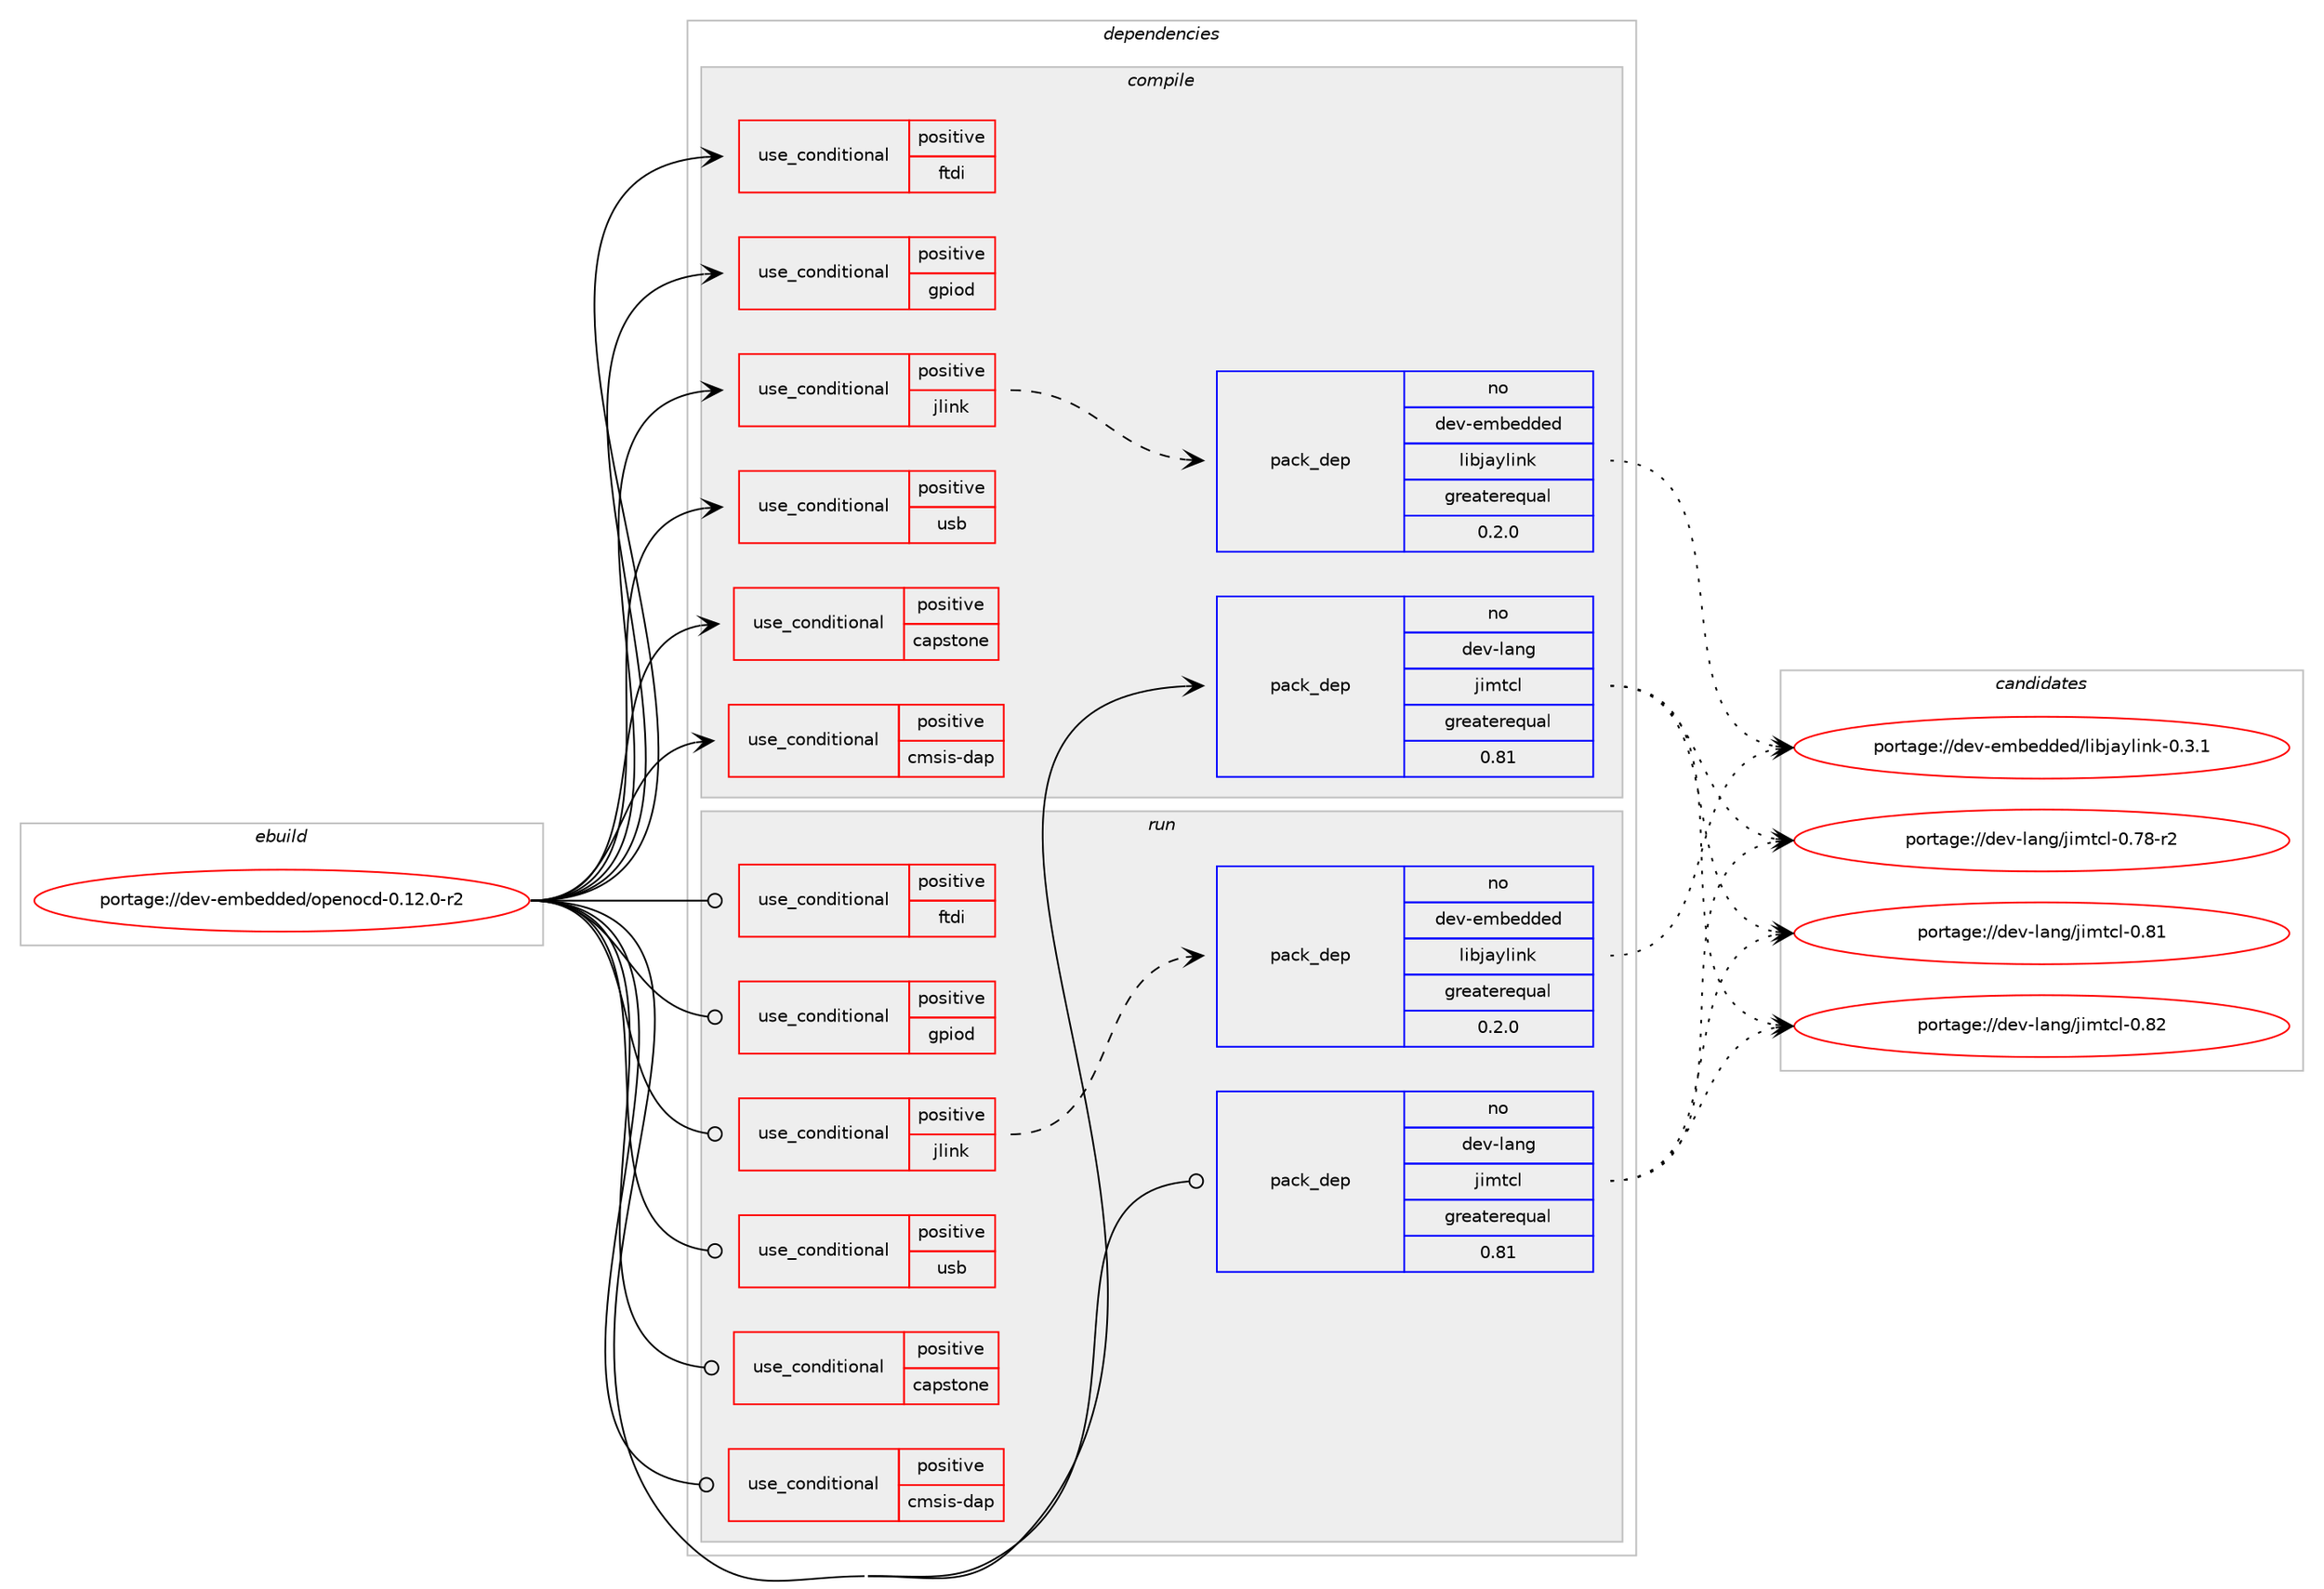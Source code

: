 digraph prolog {

# *************
# Graph options
# *************

newrank=true;
concentrate=true;
compound=true;
graph [rankdir=LR,fontname=Helvetica,fontsize=10,ranksep=1.5];#, ranksep=2.5, nodesep=0.2];
edge  [arrowhead=vee];
node  [fontname=Helvetica,fontsize=10];

# **********
# The ebuild
# **********

subgraph cluster_leftcol {
color=gray;
rank=same;
label=<<i>ebuild</i>>;
id [label="portage://dev-embedded/openocd-0.12.0-r2", color=red, width=4, href="../dev-embedded/openocd-0.12.0-r2.svg"];
}

# ****************
# The dependencies
# ****************

subgraph cluster_midcol {
color=gray;
label=<<i>dependencies</i>>;
subgraph cluster_compile {
fillcolor="#eeeeee";
style=filled;
label=<<i>compile</i>>;
subgraph cond18887 {
dependency33205 [label=<<TABLE BORDER="0" CELLBORDER="1" CELLSPACING="0" CELLPADDING="4"><TR><TD ROWSPAN="3" CELLPADDING="10">use_conditional</TD></TR><TR><TD>positive</TD></TR><TR><TD>capstone</TD></TR></TABLE>>, shape=none, color=red];
# *** BEGIN UNKNOWN DEPENDENCY TYPE (TODO) ***
# dependency33205 -> package_dependency(portage://dev-embedded/openocd-0.12.0-r2,install,no,dev-libs,capstone,none,[,,],[],[])
# *** END UNKNOWN DEPENDENCY TYPE (TODO) ***

}
id:e -> dependency33205:w [weight=20,style="solid",arrowhead="vee"];
subgraph cond18888 {
dependency33206 [label=<<TABLE BORDER="0" CELLBORDER="1" CELLSPACING="0" CELLPADDING="4"><TR><TD ROWSPAN="3" CELLPADDING="10">use_conditional</TD></TR><TR><TD>positive</TD></TR><TR><TD>cmsis-dap</TD></TR></TABLE>>, shape=none, color=red];
# *** BEGIN UNKNOWN DEPENDENCY TYPE (TODO) ***
# dependency33206 -> package_dependency(portage://dev-embedded/openocd-0.12.0-r2,install,no,dev-libs,hidapi,none,[,,],[],[])
# *** END UNKNOWN DEPENDENCY TYPE (TODO) ***

}
id:e -> dependency33206:w [weight=20,style="solid",arrowhead="vee"];
subgraph cond18889 {
dependency33207 [label=<<TABLE BORDER="0" CELLBORDER="1" CELLSPACING="0" CELLPADDING="4"><TR><TD ROWSPAN="3" CELLPADDING="10">use_conditional</TD></TR><TR><TD>positive</TD></TR><TR><TD>ftdi</TD></TR></TABLE>>, shape=none, color=red];
# *** BEGIN UNKNOWN DEPENDENCY TYPE (TODO) ***
# dependency33207 -> package_dependency(portage://dev-embedded/openocd-0.12.0-r2,install,no,dev-embedded,libftdi,none,[,,],any_same_slot,[])
# *** END UNKNOWN DEPENDENCY TYPE (TODO) ***

}
id:e -> dependency33207:w [weight=20,style="solid",arrowhead="vee"];
subgraph cond18890 {
dependency33208 [label=<<TABLE BORDER="0" CELLBORDER="1" CELLSPACING="0" CELLPADDING="4"><TR><TD ROWSPAN="3" CELLPADDING="10">use_conditional</TD></TR><TR><TD>positive</TD></TR><TR><TD>gpiod</TD></TR></TABLE>>, shape=none, color=red];
# *** BEGIN UNKNOWN DEPENDENCY TYPE (TODO) ***
# dependency33208 -> package_dependency(portage://dev-embedded/openocd-0.12.0-r2,install,no,dev-libs,libgpiod,none,[,,],[slot(0),subslot(2)],[])
# *** END UNKNOWN DEPENDENCY TYPE (TODO) ***

}
id:e -> dependency33208:w [weight=20,style="solid",arrowhead="vee"];
subgraph cond18891 {
dependency33209 [label=<<TABLE BORDER="0" CELLBORDER="1" CELLSPACING="0" CELLPADDING="4"><TR><TD ROWSPAN="3" CELLPADDING="10">use_conditional</TD></TR><TR><TD>positive</TD></TR><TR><TD>jlink</TD></TR></TABLE>>, shape=none, color=red];
subgraph pack13396 {
dependency33210 [label=<<TABLE BORDER="0" CELLBORDER="1" CELLSPACING="0" CELLPADDING="4" WIDTH="220"><TR><TD ROWSPAN="6" CELLPADDING="30">pack_dep</TD></TR><TR><TD WIDTH="110">no</TD></TR><TR><TD>dev-embedded</TD></TR><TR><TD>libjaylink</TD></TR><TR><TD>greaterequal</TD></TR><TR><TD>0.2.0</TD></TR></TABLE>>, shape=none, color=blue];
}
dependency33209:e -> dependency33210:w [weight=20,style="dashed",arrowhead="vee"];
}
id:e -> dependency33209:w [weight=20,style="solid",arrowhead="vee"];
subgraph cond18892 {
dependency33211 [label=<<TABLE BORDER="0" CELLBORDER="1" CELLSPACING="0" CELLPADDING="4"><TR><TD ROWSPAN="3" CELLPADDING="10">use_conditional</TD></TR><TR><TD>positive</TD></TR><TR><TD>usb</TD></TR></TABLE>>, shape=none, color=red];
# *** BEGIN UNKNOWN DEPENDENCY TYPE (TODO) ***
# dependency33211 -> package_dependency(portage://dev-embedded/openocd-0.12.0-r2,install,no,virtual,libusb,none,[,,],[slot(1)],[])
# *** END UNKNOWN DEPENDENCY TYPE (TODO) ***

}
id:e -> dependency33211:w [weight=20,style="solid",arrowhead="vee"];
# *** BEGIN UNKNOWN DEPENDENCY TYPE (TODO) ***
# id -> package_dependency(portage://dev-embedded/openocd-0.12.0-r2,install,no,acct-group,plugdev,none,[,,],[],[])
# *** END UNKNOWN DEPENDENCY TYPE (TODO) ***

subgraph pack13397 {
dependency33212 [label=<<TABLE BORDER="0" CELLBORDER="1" CELLSPACING="0" CELLPADDING="4" WIDTH="220"><TR><TD ROWSPAN="6" CELLPADDING="30">pack_dep</TD></TR><TR><TD WIDTH="110">no</TD></TR><TR><TD>dev-lang</TD></TR><TR><TD>jimtcl</TD></TR><TR><TD>greaterequal</TD></TR><TR><TD>0.81</TD></TR></TABLE>>, shape=none, color=blue];
}
id:e -> dependency33212:w [weight=20,style="solid",arrowhead="vee"];
}
subgraph cluster_compileandrun {
fillcolor="#eeeeee";
style=filled;
label=<<i>compile and run</i>>;
}
subgraph cluster_run {
fillcolor="#eeeeee";
style=filled;
label=<<i>run</i>>;
subgraph cond18893 {
dependency33213 [label=<<TABLE BORDER="0" CELLBORDER="1" CELLSPACING="0" CELLPADDING="4"><TR><TD ROWSPAN="3" CELLPADDING="10">use_conditional</TD></TR><TR><TD>positive</TD></TR><TR><TD>capstone</TD></TR></TABLE>>, shape=none, color=red];
# *** BEGIN UNKNOWN DEPENDENCY TYPE (TODO) ***
# dependency33213 -> package_dependency(portage://dev-embedded/openocd-0.12.0-r2,run,no,dev-libs,capstone,none,[,,],[],[])
# *** END UNKNOWN DEPENDENCY TYPE (TODO) ***

}
id:e -> dependency33213:w [weight=20,style="solid",arrowhead="odot"];
subgraph cond18894 {
dependency33214 [label=<<TABLE BORDER="0" CELLBORDER="1" CELLSPACING="0" CELLPADDING="4"><TR><TD ROWSPAN="3" CELLPADDING="10">use_conditional</TD></TR><TR><TD>positive</TD></TR><TR><TD>cmsis-dap</TD></TR></TABLE>>, shape=none, color=red];
# *** BEGIN UNKNOWN DEPENDENCY TYPE (TODO) ***
# dependency33214 -> package_dependency(portage://dev-embedded/openocd-0.12.0-r2,run,no,dev-libs,hidapi,none,[,,],[],[])
# *** END UNKNOWN DEPENDENCY TYPE (TODO) ***

}
id:e -> dependency33214:w [weight=20,style="solid",arrowhead="odot"];
subgraph cond18895 {
dependency33215 [label=<<TABLE BORDER="0" CELLBORDER="1" CELLSPACING="0" CELLPADDING="4"><TR><TD ROWSPAN="3" CELLPADDING="10">use_conditional</TD></TR><TR><TD>positive</TD></TR><TR><TD>ftdi</TD></TR></TABLE>>, shape=none, color=red];
# *** BEGIN UNKNOWN DEPENDENCY TYPE (TODO) ***
# dependency33215 -> package_dependency(portage://dev-embedded/openocd-0.12.0-r2,run,no,dev-embedded,libftdi,none,[,,],any_same_slot,[])
# *** END UNKNOWN DEPENDENCY TYPE (TODO) ***

}
id:e -> dependency33215:w [weight=20,style="solid",arrowhead="odot"];
subgraph cond18896 {
dependency33216 [label=<<TABLE BORDER="0" CELLBORDER="1" CELLSPACING="0" CELLPADDING="4"><TR><TD ROWSPAN="3" CELLPADDING="10">use_conditional</TD></TR><TR><TD>positive</TD></TR><TR><TD>gpiod</TD></TR></TABLE>>, shape=none, color=red];
# *** BEGIN UNKNOWN DEPENDENCY TYPE (TODO) ***
# dependency33216 -> package_dependency(portage://dev-embedded/openocd-0.12.0-r2,run,no,dev-libs,libgpiod,none,[,,],[slot(0),subslot(2)],[])
# *** END UNKNOWN DEPENDENCY TYPE (TODO) ***

}
id:e -> dependency33216:w [weight=20,style="solid",arrowhead="odot"];
subgraph cond18897 {
dependency33217 [label=<<TABLE BORDER="0" CELLBORDER="1" CELLSPACING="0" CELLPADDING="4"><TR><TD ROWSPAN="3" CELLPADDING="10">use_conditional</TD></TR><TR><TD>positive</TD></TR><TR><TD>jlink</TD></TR></TABLE>>, shape=none, color=red];
subgraph pack13398 {
dependency33218 [label=<<TABLE BORDER="0" CELLBORDER="1" CELLSPACING="0" CELLPADDING="4" WIDTH="220"><TR><TD ROWSPAN="6" CELLPADDING="30">pack_dep</TD></TR><TR><TD WIDTH="110">no</TD></TR><TR><TD>dev-embedded</TD></TR><TR><TD>libjaylink</TD></TR><TR><TD>greaterequal</TD></TR><TR><TD>0.2.0</TD></TR></TABLE>>, shape=none, color=blue];
}
dependency33217:e -> dependency33218:w [weight=20,style="dashed",arrowhead="vee"];
}
id:e -> dependency33217:w [weight=20,style="solid",arrowhead="odot"];
subgraph cond18898 {
dependency33219 [label=<<TABLE BORDER="0" CELLBORDER="1" CELLSPACING="0" CELLPADDING="4"><TR><TD ROWSPAN="3" CELLPADDING="10">use_conditional</TD></TR><TR><TD>positive</TD></TR><TR><TD>usb</TD></TR></TABLE>>, shape=none, color=red];
# *** BEGIN UNKNOWN DEPENDENCY TYPE (TODO) ***
# dependency33219 -> package_dependency(portage://dev-embedded/openocd-0.12.0-r2,run,no,virtual,libusb,none,[,,],[slot(1)],[])
# *** END UNKNOWN DEPENDENCY TYPE (TODO) ***

}
id:e -> dependency33219:w [weight=20,style="solid",arrowhead="odot"];
# *** BEGIN UNKNOWN DEPENDENCY TYPE (TODO) ***
# id -> package_dependency(portage://dev-embedded/openocd-0.12.0-r2,run,no,acct-group,plugdev,none,[,,],[],[])
# *** END UNKNOWN DEPENDENCY TYPE (TODO) ***

subgraph pack13399 {
dependency33220 [label=<<TABLE BORDER="0" CELLBORDER="1" CELLSPACING="0" CELLPADDING="4" WIDTH="220"><TR><TD ROWSPAN="6" CELLPADDING="30">pack_dep</TD></TR><TR><TD WIDTH="110">no</TD></TR><TR><TD>dev-lang</TD></TR><TR><TD>jimtcl</TD></TR><TR><TD>greaterequal</TD></TR><TR><TD>0.81</TD></TR></TABLE>>, shape=none, color=blue];
}
id:e -> dependency33220:w [weight=20,style="solid",arrowhead="odot"];
}
}

# **************
# The candidates
# **************

subgraph cluster_choices {
rank=same;
color=gray;
label=<<i>candidates</i>>;

subgraph choice13396 {
color=black;
nodesep=1;
choice1001011184510110998101100100101100471081059810697121108105110107454846514649 [label="portage://dev-embedded/libjaylink-0.3.1", color=red, width=4,href="../dev-embedded/libjaylink-0.3.1.svg"];
dependency33210:e -> choice1001011184510110998101100100101100471081059810697121108105110107454846514649:w [style=dotted,weight="100"];
}
subgraph choice13397 {
color=black;
nodesep=1;
choice1001011184510897110103471061051091169910845484655564511450 [label="portage://dev-lang/jimtcl-0.78-r2", color=red, width=4,href="../dev-lang/jimtcl-0.78-r2.svg"];
choice100101118451089711010347106105109116991084548465649 [label="portage://dev-lang/jimtcl-0.81", color=red, width=4,href="../dev-lang/jimtcl-0.81.svg"];
choice100101118451089711010347106105109116991084548465650 [label="portage://dev-lang/jimtcl-0.82", color=red, width=4,href="../dev-lang/jimtcl-0.82.svg"];
dependency33212:e -> choice1001011184510897110103471061051091169910845484655564511450:w [style=dotted,weight="100"];
dependency33212:e -> choice100101118451089711010347106105109116991084548465649:w [style=dotted,weight="100"];
dependency33212:e -> choice100101118451089711010347106105109116991084548465650:w [style=dotted,weight="100"];
}
subgraph choice13398 {
color=black;
nodesep=1;
choice1001011184510110998101100100101100471081059810697121108105110107454846514649 [label="portage://dev-embedded/libjaylink-0.3.1", color=red, width=4,href="../dev-embedded/libjaylink-0.3.1.svg"];
dependency33218:e -> choice1001011184510110998101100100101100471081059810697121108105110107454846514649:w [style=dotted,weight="100"];
}
subgraph choice13399 {
color=black;
nodesep=1;
choice1001011184510897110103471061051091169910845484655564511450 [label="portage://dev-lang/jimtcl-0.78-r2", color=red, width=4,href="../dev-lang/jimtcl-0.78-r2.svg"];
choice100101118451089711010347106105109116991084548465649 [label="portage://dev-lang/jimtcl-0.81", color=red, width=4,href="../dev-lang/jimtcl-0.81.svg"];
choice100101118451089711010347106105109116991084548465650 [label="portage://dev-lang/jimtcl-0.82", color=red, width=4,href="../dev-lang/jimtcl-0.82.svg"];
dependency33220:e -> choice1001011184510897110103471061051091169910845484655564511450:w [style=dotted,weight="100"];
dependency33220:e -> choice100101118451089711010347106105109116991084548465649:w [style=dotted,weight="100"];
dependency33220:e -> choice100101118451089711010347106105109116991084548465650:w [style=dotted,weight="100"];
}
}

}
